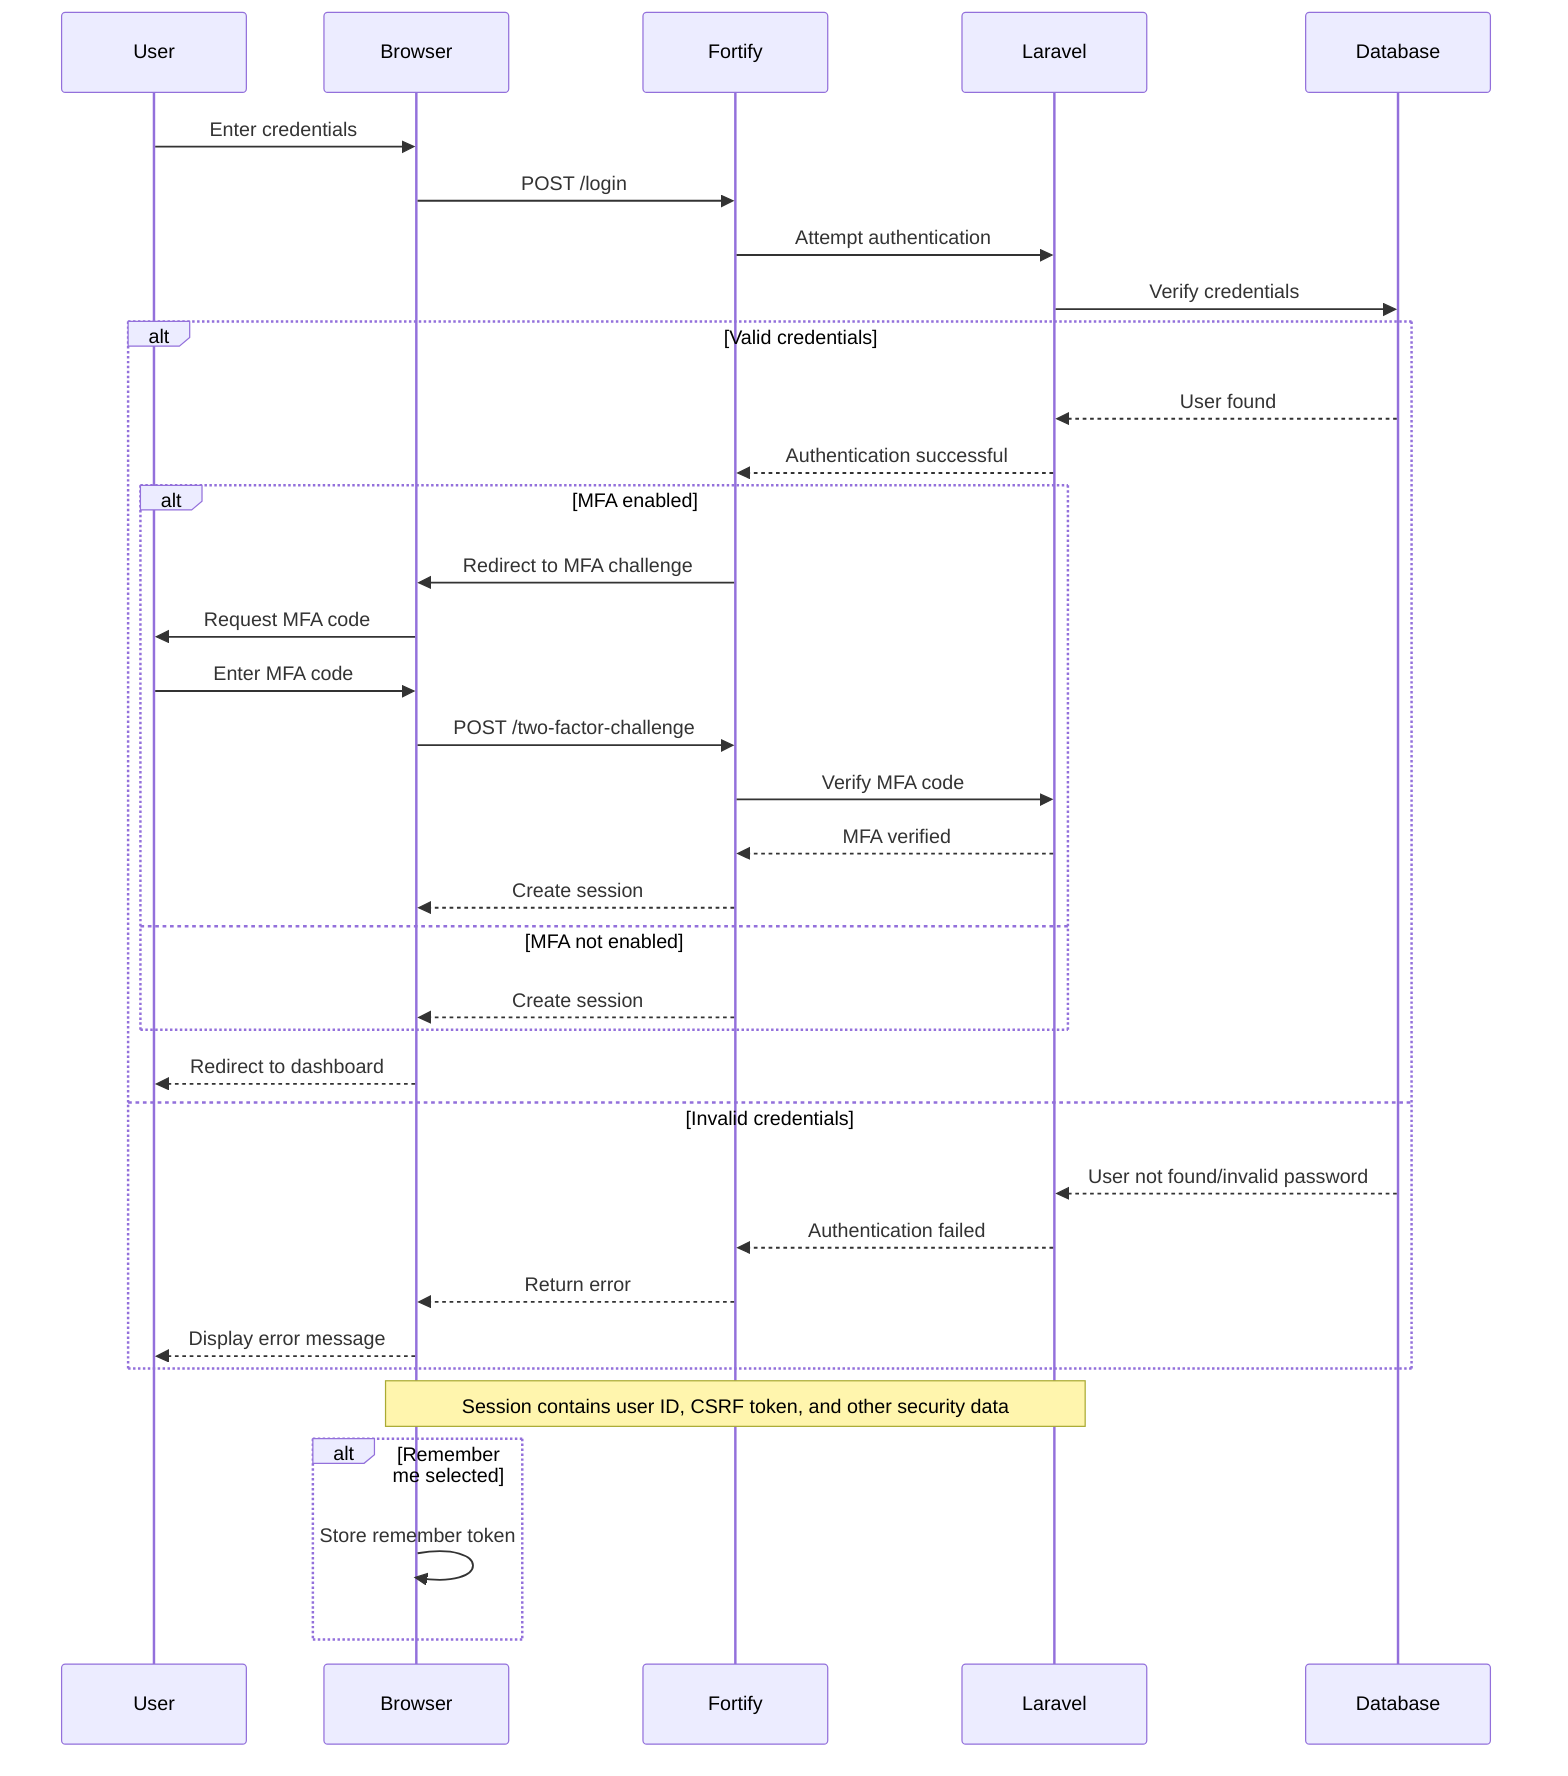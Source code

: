%%{init: {'theme': 'default', 'themeVariables': { 'primaryColor': '#f5f5f5', 'primaryTextColor': '#333333', 'primaryBorderColor': '#cccccc', 'lineColor': '#666666', 'secondaryColor': '#f0f0f0', 'tertiaryColor': '#ffffff' }}}%%
sequenceDiagram
    participant User
    participant Browser
    participant Fortify
    participant Laravel
    participant Database
    
    User->>Browser: Enter credentials
    Browser->>Fortify: POST /login
    Fortify->>Laravel: Attempt authentication
    Laravel->>Database: Verify credentials
    
    alt Valid credentials
        Database-->>Laravel: User found
        Laravel-->>Fortify: Authentication successful
        
        alt MFA enabled
            Fortify->>Browser: Redirect to MFA challenge
            Browser->>User: Request MFA code
            User->>Browser: Enter MFA code
            Browser->>Fortify: POST /two-factor-challenge
            Fortify->>Laravel: Verify MFA code
            Laravel-->>Fortify: MFA verified
            Fortify-->>Browser: Create session
        else MFA not enabled
            Fortify-->>Browser: Create session
        end
        
        Browser-->>User: Redirect to dashboard
    else Invalid credentials
        Database-->>Laravel: User not found/invalid password
        Laravel-->>Fortify: Authentication failed
        Fortify-->>Browser: Return error
        Browser-->>User: Display error message
    end
    
    note over Browser,Laravel: Session contains user ID, CSRF token, and other security data
    
    alt Remember me selected
        Browser->>Browser: Store remember token
    end